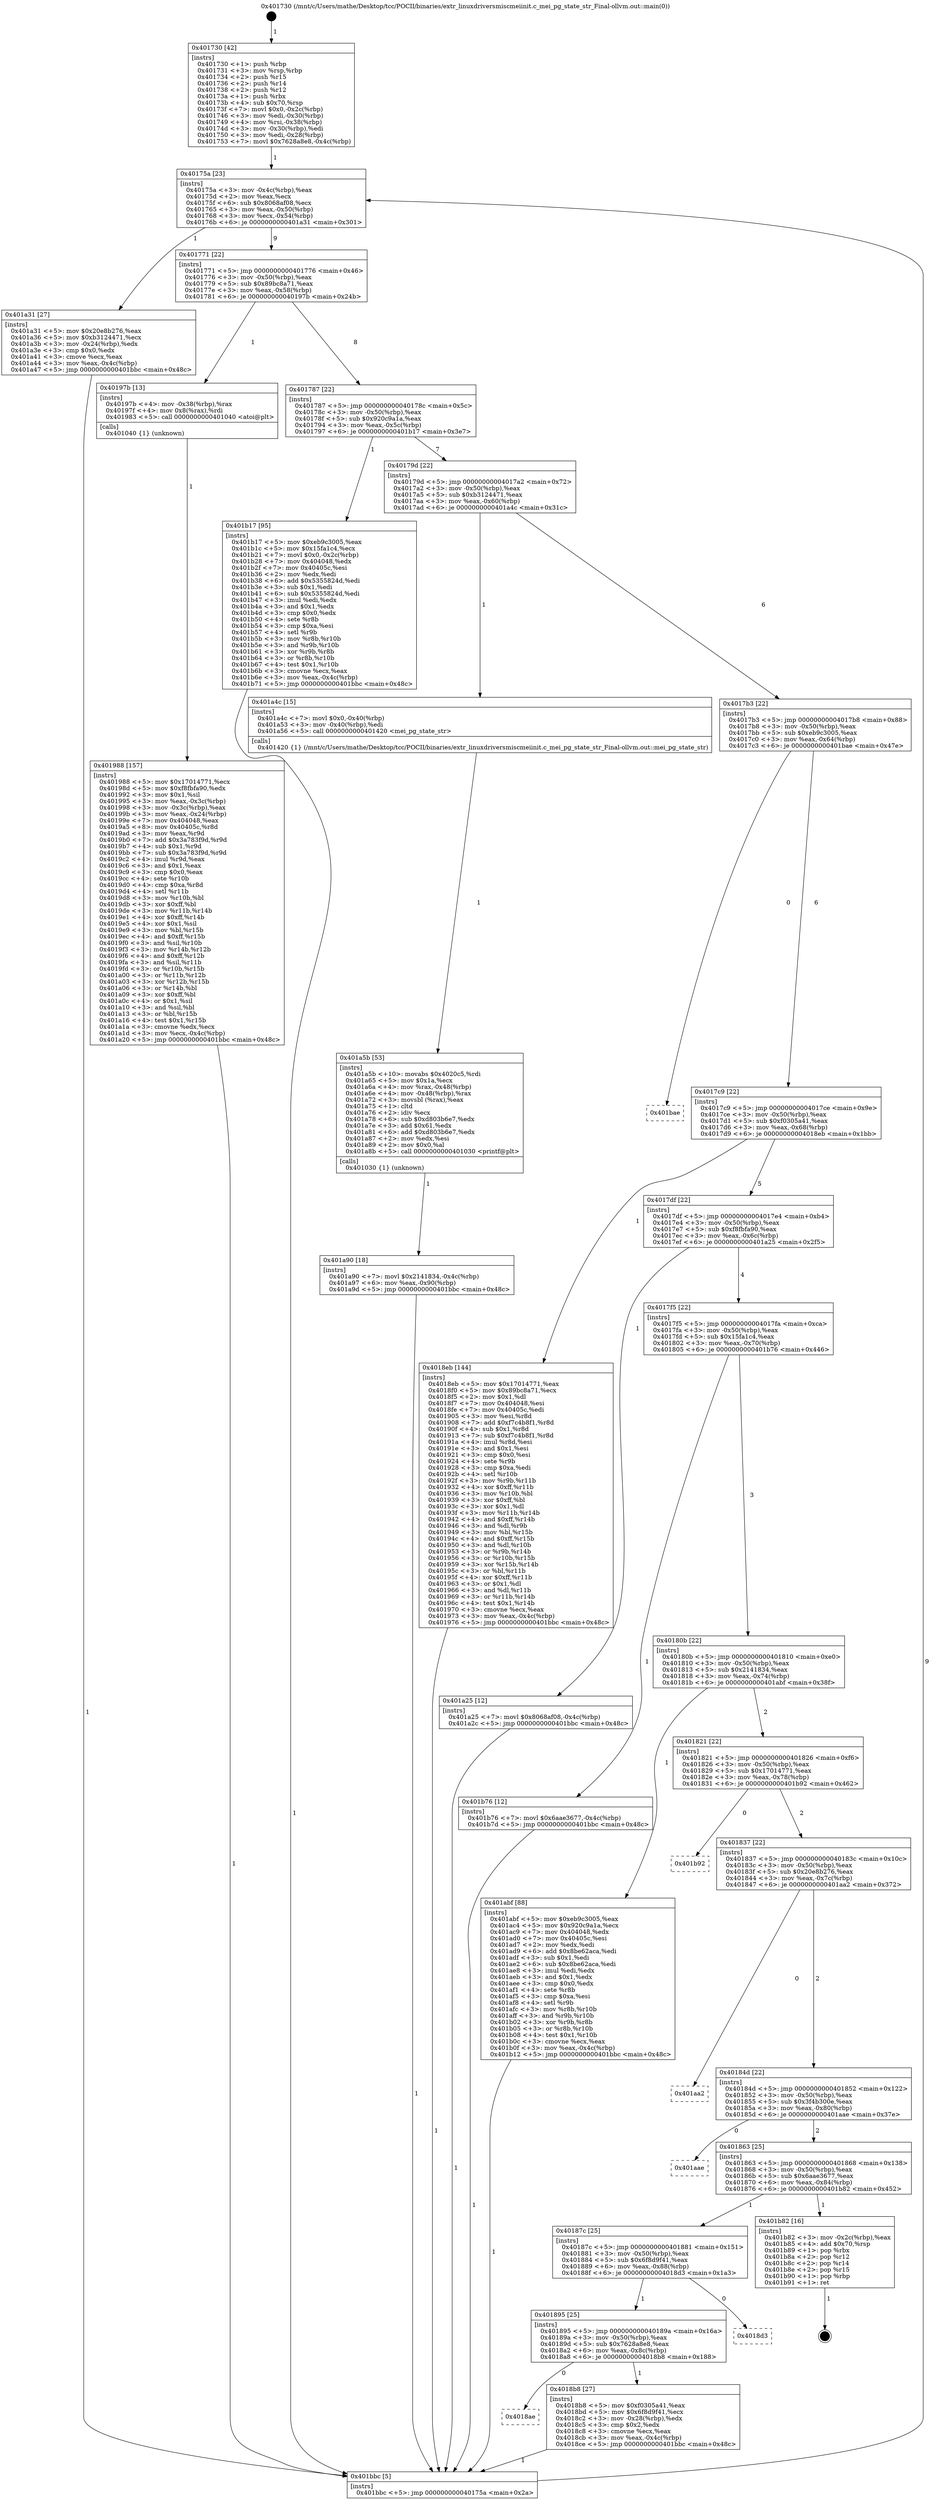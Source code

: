 digraph "0x401730" {
  label = "0x401730 (/mnt/c/Users/mathe/Desktop/tcc/POCII/binaries/extr_linuxdriversmiscmeiinit.c_mei_pg_state_str_Final-ollvm.out::main(0))"
  labelloc = "t"
  node[shape=record]

  Entry [label="",width=0.3,height=0.3,shape=circle,fillcolor=black,style=filled]
  "0x40175a" [label="{
     0x40175a [23]\l
     | [instrs]\l
     &nbsp;&nbsp;0x40175a \<+3\>: mov -0x4c(%rbp),%eax\l
     &nbsp;&nbsp;0x40175d \<+2\>: mov %eax,%ecx\l
     &nbsp;&nbsp;0x40175f \<+6\>: sub $0x8068af08,%ecx\l
     &nbsp;&nbsp;0x401765 \<+3\>: mov %eax,-0x50(%rbp)\l
     &nbsp;&nbsp;0x401768 \<+3\>: mov %ecx,-0x54(%rbp)\l
     &nbsp;&nbsp;0x40176b \<+6\>: je 0000000000401a31 \<main+0x301\>\l
  }"]
  "0x401a31" [label="{
     0x401a31 [27]\l
     | [instrs]\l
     &nbsp;&nbsp;0x401a31 \<+5\>: mov $0x20e8b276,%eax\l
     &nbsp;&nbsp;0x401a36 \<+5\>: mov $0xb3124471,%ecx\l
     &nbsp;&nbsp;0x401a3b \<+3\>: mov -0x24(%rbp),%edx\l
     &nbsp;&nbsp;0x401a3e \<+3\>: cmp $0x0,%edx\l
     &nbsp;&nbsp;0x401a41 \<+3\>: cmove %ecx,%eax\l
     &nbsp;&nbsp;0x401a44 \<+3\>: mov %eax,-0x4c(%rbp)\l
     &nbsp;&nbsp;0x401a47 \<+5\>: jmp 0000000000401bbc \<main+0x48c\>\l
  }"]
  "0x401771" [label="{
     0x401771 [22]\l
     | [instrs]\l
     &nbsp;&nbsp;0x401771 \<+5\>: jmp 0000000000401776 \<main+0x46\>\l
     &nbsp;&nbsp;0x401776 \<+3\>: mov -0x50(%rbp),%eax\l
     &nbsp;&nbsp;0x401779 \<+5\>: sub $0x89bc8a71,%eax\l
     &nbsp;&nbsp;0x40177e \<+3\>: mov %eax,-0x58(%rbp)\l
     &nbsp;&nbsp;0x401781 \<+6\>: je 000000000040197b \<main+0x24b\>\l
  }"]
  Exit [label="",width=0.3,height=0.3,shape=circle,fillcolor=black,style=filled,peripheries=2]
  "0x40197b" [label="{
     0x40197b [13]\l
     | [instrs]\l
     &nbsp;&nbsp;0x40197b \<+4\>: mov -0x38(%rbp),%rax\l
     &nbsp;&nbsp;0x40197f \<+4\>: mov 0x8(%rax),%rdi\l
     &nbsp;&nbsp;0x401983 \<+5\>: call 0000000000401040 \<atoi@plt\>\l
     | [calls]\l
     &nbsp;&nbsp;0x401040 \{1\} (unknown)\l
  }"]
  "0x401787" [label="{
     0x401787 [22]\l
     | [instrs]\l
     &nbsp;&nbsp;0x401787 \<+5\>: jmp 000000000040178c \<main+0x5c\>\l
     &nbsp;&nbsp;0x40178c \<+3\>: mov -0x50(%rbp),%eax\l
     &nbsp;&nbsp;0x40178f \<+5\>: sub $0x920c9a1a,%eax\l
     &nbsp;&nbsp;0x401794 \<+3\>: mov %eax,-0x5c(%rbp)\l
     &nbsp;&nbsp;0x401797 \<+6\>: je 0000000000401b17 \<main+0x3e7\>\l
  }"]
  "0x401a90" [label="{
     0x401a90 [18]\l
     | [instrs]\l
     &nbsp;&nbsp;0x401a90 \<+7\>: movl $0x2141834,-0x4c(%rbp)\l
     &nbsp;&nbsp;0x401a97 \<+6\>: mov %eax,-0x90(%rbp)\l
     &nbsp;&nbsp;0x401a9d \<+5\>: jmp 0000000000401bbc \<main+0x48c\>\l
  }"]
  "0x401b17" [label="{
     0x401b17 [95]\l
     | [instrs]\l
     &nbsp;&nbsp;0x401b17 \<+5\>: mov $0xeb9c3005,%eax\l
     &nbsp;&nbsp;0x401b1c \<+5\>: mov $0x15fa1c4,%ecx\l
     &nbsp;&nbsp;0x401b21 \<+7\>: movl $0x0,-0x2c(%rbp)\l
     &nbsp;&nbsp;0x401b28 \<+7\>: mov 0x404048,%edx\l
     &nbsp;&nbsp;0x401b2f \<+7\>: mov 0x40405c,%esi\l
     &nbsp;&nbsp;0x401b36 \<+2\>: mov %edx,%edi\l
     &nbsp;&nbsp;0x401b38 \<+6\>: add $0x5355824d,%edi\l
     &nbsp;&nbsp;0x401b3e \<+3\>: sub $0x1,%edi\l
     &nbsp;&nbsp;0x401b41 \<+6\>: sub $0x5355824d,%edi\l
     &nbsp;&nbsp;0x401b47 \<+3\>: imul %edi,%edx\l
     &nbsp;&nbsp;0x401b4a \<+3\>: and $0x1,%edx\l
     &nbsp;&nbsp;0x401b4d \<+3\>: cmp $0x0,%edx\l
     &nbsp;&nbsp;0x401b50 \<+4\>: sete %r8b\l
     &nbsp;&nbsp;0x401b54 \<+3\>: cmp $0xa,%esi\l
     &nbsp;&nbsp;0x401b57 \<+4\>: setl %r9b\l
     &nbsp;&nbsp;0x401b5b \<+3\>: mov %r8b,%r10b\l
     &nbsp;&nbsp;0x401b5e \<+3\>: and %r9b,%r10b\l
     &nbsp;&nbsp;0x401b61 \<+3\>: xor %r9b,%r8b\l
     &nbsp;&nbsp;0x401b64 \<+3\>: or %r8b,%r10b\l
     &nbsp;&nbsp;0x401b67 \<+4\>: test $0x1,%r10b\l
     &nbsp;&nbsp;0x401b6b \<+3\>: cmovne %ecx,%eax\l
     &nbsp;&nbsp;0x401b6e \<+3\>: mov %eax,-0x4c(%rbp)\l
     &nbsp;&nbsp;0x401b71 \<+5\>: jmp 0000000000401bbc \<main+0x48c\>\l
  }"]
  "0x40179d" [label="{
     0x40179d [22]\l
     | [instrs]\l
     &nbsp;&nbsp;0x40179d \<+5\>: jmp 00000000004017a2 \<main+0x72\>\l
     &nbsp;&nbsp;0x4017a2 \<+3\>: mov -0x50(%rbp),%eax\l
     &nbsp;&nbsp;0x4017a5 \<+5\>: sub $0xb3124471,%eax\l
     &nbsp;&nbsp;0x4017aa \<+3\>: mov %eax,-0x60(%rbp)\l
     &nbsp;&nbsp;0x4017ad \<+6\>: je 0000000000401a4c \<main+0x31c\>\l
  }"]
  "0x401a5b" [label="{
     0x401a5b [53]\l
     | [instrs]\l
     &nbsp;&nbsp;0x401a5b \<+10\>: movabs $0x4020c5,%rdi\l
     &nbsp;&nbsp;0x401a65 \<+5\>: mov $0x1a,%ecx\l
     &nbsp;&nbsp;0x401a6a \<+4\>: mov %rax,-0x48(%rbp)\l
     &nbsp;&nbsp;0x401a6e \<+4\>: mov -0x48(%rbp),%rax\l
     &nbsp;&nbsp;0x401a72 \<+3\>: movsbl (%rax),%eax\l
     &nbsp;&nbsp;0x401a75 \<+1\>: cltd\l
     &nbsp;&nbsp;0x401a76 \<+2\>: idiv %ecx\l
     &nbsp;&nbsp;0x401a78 \<+6\>: sub $0xd803b6e7,%edx\l
     &nbsp;&nbsp;0x401a7e \<+3\>: add $0x61,%edx\l
     &nbsp;&nbsp;0x401a81 \<+6\>: add $0xd803b6e7,%edx\l
     &nbsp;&nbsp;0x401a87 \<+2\>: mov %edx,%esi\l
     &nbsp;&nbsp;0x401a89 \<+2\>: mov $0x0,%al\l
     &nbsp;&nbsp;0x401a8b \<+5\>: call 0000000000401030 \<printf@plt\>\l
     | [calls]\l
     &nbsp;&nbsp;0x401030 \{1\} (unknown)\l
  }"]
  "0x401a4c" [label="{
     0x401a4c [15]\l
     | [instrs]\l
     &nbsp;&nbsp;0x401a4c \<+7\>: movl $0x0,-0x40(%rbp)\l
     &nbsp;&nbsp;0x401a53 \<+3\>: mov -0x40(%rbp),%edi\l
     &nbsp;&nbsp;0x401a56 \<+5\>: call 0000000000401420 \<mei_pg_state_str\>\l
     | [calls]\l
     &nbsp;&nbsp;0x401420 \{1\} (/mnt/c/Users/mathe/Desktop/tcc/POCII/binaries/extr_linuxdriversmiscmeiinit.c_mei_pg_state_str_Final-ollvm.out::mei_pg_state_str)\l
  }"]
  "0x4017b3" [label="{
     0x4017b3 [22]\l
     | [instrs]\l
     &nbsp;&nbsp;0x4017b3 \<+5\>: jmp 00000000004017b8 \<main+0x88\>\l
     &nbsp;&nbsp;0x4017b8 \<+3\>: mov -0x50(%rbp),%eax\l
     &nbsp;&nbsp;0x4017bb \<+5\>: sub $0xeb9c3005,%eax\l
     &nbsp;&nbsp;0x4017c0 \<+3\>: mov %eax,-0x64(%rbp)\l
     &nbsp;&nbsp;0x4017c3 \<+6\>: je 0000000000401bae \<main+0x47e\>\l
  }"]
  "0x401988" [label="{
     0x401988 [157]\l
     | [instrs]\l
     &nbsp;&nbsp;0x401988 \<+5\>: mov $0x17014771,%ecx\l
     &nbsp;&nbsp;0x40198d \<+5\>: mov $0xf8fbfa90,%edx\l
     &nbsp;&nbsp;0x401992 \<+3\>: mov $0x1,%sil\l
     &nbsp;&nbsp;0x401995 \<+3\>: mov %eax,-0x3c(%rbp)\l
     &nbsp;&nbsp;0x401998 \<+3\>: mov -0x3c(%rbp),%eax\l
     &nbsp;&nbsp;0x40199b \<+3\>: mov %eax,-0x24(%rbp)\l
     &nbsp;&nbsp;0x40199e \<+7\>: mov 0x404048,%eax\l
     &nbsp;&nbsp;0x4019a5 \<+8\>: mov 0x40405c,%r8d\l
     &nbsp;&nbsp;0x4019ad \<+3\>: mov %eax,%r9d\l
     &nbsp;&nbsp;0x4019b0 \<+7\>: add $0x3a783f9d,%r9d\l
     &nbsp;&nbsp;0x4019b7 \<+4\>: sub $0x1,%r9d\l
     &nbsp;&nbsp;0x4019bb \<+7\>: sub $0x3a783f9d,%r9d\l
     &nbsp;&nbsp;0x4019c2 \<+4\>: imul %r9d,%eax\l
     &nbsp;&nbsp;0x4019c6 \<+3\>: and $0x1,%eax\l
     &nbsp;&nbsp;0x4019c9 \<+3\>: cmp $0x0,%eax\l
     &nbsp;&nbsp;0x4019cc \<+4\>: sete %r10b\l
     &nbsp;&nbsp;0x4019d0 \<+4\>: cmp $0xa,%r8d\l
     &nbsp;&nbsp;0x4019d4 \<+4\>: setl %r11b\l
     &nbsp;&nbsp;0x4019d8 \<+3\>: mov %r10b,%bl\l
     &nbsp;&nbsp;0x4019db \<+3\>: xor $0xff,%bl\l
     &nbsp;&nbsp;0x4019de \<+3\>: mov %r11b,%r14b\l
     &nbsp;&nbsp;0x4019e1 \<+4\>: xor $0xff,%r14b\l
     &nbsp;&nbsp;0x4019e5 \<+4\>: xor $0x1,%sil\l
     &nbsp;&nbsp;0x4019e9 \<+3\>: mov %bl,%r15b\l
     &nbsp;&nbsp;0x4019ec \<+4\>: and $0xff,%r15b\l
     &nbsp;&nbsp;0x4019f0 \<+3\>: and %sil,%r10b\l
     &nbsp;&nbsp;0x4019f3 \<+3\>: mov %r14b,%r12b\l
     &nbsp;&nbsp;0x4019f6 \<+4\>: and $0xff,%r12b\l
     &nbsp;&nbsp;0x4019fa \<+3\>: and %sil,%r11b\l
     &nbsp;&nbsp;0x4019fd \<+3\>: or %r10b,%r15b\l
     &nbsp;&nbsp;0x401a00 \<+3\>: or %r11b,%r12b\l
     &nbsp;&nbsp;0x401a03 \<+3\>: xor %r12b,%r15b\l
     &nbsp;&nbsp;0x401a06 \<+3\>: or %r14b,%bl\l
     &nbsp;&nbsp;0x401a09 \<+3\>: xor $0xff,%bl\l
     &nbsp;&nbsp;0x401a0c \<+4\>: or $0x1,%sil\l
     &nbsp;&nbsp;0x401a10 \<+3\>: and %sil,%bl\l
     &nbsp;&nbsp;0x401a13 \<+3\>: or %bl,%r15b\l
     &nbsp;&nbsp;0x401a16 \<+4\>: test $0x1,%r15b\l
     &nbsp;&nbsp;0x401a1a \<+3\>: cmovne %edx,%ecx\l
     &nbsp;&nbsp;0x401a1d \<+3\>: mov %ecx,-0x4c(%rbp)\l
     &nbsp;&nbsp;0x401a20 \<+5\>: jmp 0000000000401bbc \<main+0x48c\>\l
  }"]
  "0x401bae" [label="{
     0x401bae\l
  }", style=dashed]
  "0x4017c9" [label="{
     0x4017c9 [22]\l
     | [instrs]\l
     &nbsp;&nbsp;0x4017c9 \<+5\>: jmp 00000000004017ce \<main+0x9e\>\l
     &nbsp;&nbsp;0x4017ce \<+3\>: mov -0x50(%rbp),%eax\l
     &nbsp;&nbsp;0x4017d1 \<+5\>: sub $0xf0305a41,%eax\l
     &nbsp;&nbsp;0x4017d6 \<+3\>: mov %eax,-0x68(%rbp)\l
     &nbsp;&nbsp;0x4017d9 \<+6\>: je 00000000004018eb \<main+0x1bb\>\l
  }"]
  "0x401730" [label="{
     0x401730 [42]\l
     | [instrs]\l
     &nbsp;&nbsp;0x401730 \<+1\>: push %rbp\l
     &nbsp;&nbsp;0x401731 \<+3\>: mov %rsp,%rbp\l
     &nbsp;&nbsp;0x401734 \<+2\>: push %r15\l
     &nbsp;&nbsp;0x401736 \<+2\>: push %r14\l
     &nbsp;&nbsp;0x401738 \<+2\>: push %r12\l
     &nbsp;&nbsp;0x40173a \<+1\>: push %rbx\l
     &nbsp;&nbsp;0x40173b \<+4\>: sub $0x70,%rsp\l
     &nbsp;&nbsp;0x40173f \<+7\>: movl $0x0,-0x2c(%rbp)\l
     &nbsp;&nbsp;0x401746 \<+3\>: mov %edi,-0x30(%rbp)\l
     &nbsp;&nbsp;0x401749 \<+4\>: mov %rsi,-0x38(%rbp)\l
     &nbsp;&nbsp;0x40174d \<+3\>: mov -0x30(%rbp),%edi\l
     &nbsp;&nbsp;0x401750 \<+3\>: mov %edi,-0x28(%rbp)\l
     &nbsp;&nbsp;0x401753 \<+7\>: movl $0x7628a8e8,-0x4c(%rbp)\l
  }"]
  "0x4018eb" [label="{
     0x4018eb [144]\l
     | [instrs]\l
     &nbsp;&nbsp;0x4018eb \<+5\>: mov $0x17014771,%eax\l
     &nbsp;&nbsp;0x4018f0 \<+5\>: mov $0x89bc8a71,%ecx\l
     &nbsp;&nbsp;0x4018f5 \<+2\>: mov $0x1,%dl\l
     &nbsp;&nbsp;0x4018f7 \<+7\>: mov 0x404048,%esi\l
     &nbsp;&nbsp;0x4018fe \<+7\>: mov 0x40405c,%edi\l
     &nbsp;&nbsp;0x401905 \<+3\>: mov %esi,%r8d\l
     &nbsp;&nbsp;0x401908 \<+7\>: add $0xf7c4b8f1,%r8d\l
     &nbsp;&nbsp;0x40190f \<+4\>: sub $0x1,%r8d\l
     &nbsp;&nbsp;0x401913 \<+7\>: sub $0xf7c4b8f1,%r8d\l
     &nbsp;&nbsp;0x40191a \<+4\>: imul %r8d,%esi\l
     &nbsp;&nbsp;0x40191e \<+3\>: and $0x1,%esi\l
     &nbsp;&nbsp;0x401921 \<+3\>: cmp $0x0,%esi\l
     &nbsp;&nbsp;0x401924 \<+4\>: sete %r9b\l
     &nbsp;&nbsp;0x401928 \<+3\>: cmp $0xa,%edi\l
     &nbsp;&nbsp;0x40192b \<+4\>: setl %r10b\l
     &nbsp;&nbsp;0x40192f \<+3\>: mov %r9b,%r11b\l
     &nbsp;&nbsp;0x401932 \<+4\>: xor $0xff,%r11b\l
     &nbsp;&nbsp;0x401936 \<+3\>: mov %r10b,%bl\l
     &nbsp;&nbsp;0x401939 \<+3\>: xor $0xff,%bl\l
     &nbsp;&nbsp;0x40193c \<+3\>: xor $0x1,%dl\l
     &nbsp;&nbsp;0x40193f \<+3\>: mov %r11b,%r14b\l
     &nbsp;&nbsp;0x401942 \<+4\>: and $0xff,%r14b\l
     &nbsp;&nbsp;0x401946 \<+3\>: and %dl,%r9b\l
     &nbsp;&nbsp;0x401949 \<+3\>: mov %bl,%r15b\l
     &nbsp;&nbsp;0x40194c \<+4\>: and $0xff,%r15b\l
     &nbsp;&nbsp;0x401950 \<+3\>: and %dl,%r10b\l
     &nbsp;&nbsp;0x401953 \<+3\>: or %r9b,%r14b\l
     &nbsp;&nbsp;0x401956 \<+3\>: or %r10b,%r15b\l
     &nbsp;&nbsp;0x401959 \<+3\>: xor %r15b,%r14b\l
     &nbsp;&nbsp;0x40195c \<+3\>: or %bl,%r11b\l
     &nbsp;&nbsp;0x40195f \<+4\>: xor $0xff,%r11b\l
     &nbsp;&nbsp;0x401963 \<+3\>: or $0x1,%dl\l
     &nbsp;&nbsp;0x401966 \<+3\>: and %dl,%r11b\l
     &nbsp;&nbsp;0x401969 \<+3\>: or %r11b,%r14b\l
     &nbsp;&nbsp;0x40196c \<+4\>: test $0x1,%r14b\l
     &nbsp;&nbsp;0x401970 \<+3\>: cmovne %ecx,%eax\l
     &nbsp;&nbsp;0x401973 \<+3\>: mov %eax,-0x4c(%rbp)\l
     &nbsp;&nbsp;0x401976 \<+5\>: jmp 0000000000401bbc \<main+0x48c\>\l
  }"]
  "0x4017df" [label="{
     0x4017df [22]\l
     | [instrs]\l
     &nbsp;&nbsp;0x4017df \<+5\>: jmp 00000000004017e4 \<main+0xb4\>\l
     &nbsp;&nbsp;0x4017e4 \<+3\>: mov -0x50(%rbp),%eax\l
     &nbsp;&nbsp;0x4017e7 \<+5\>: sub $0xf8fbfa90,%eax\l
     &nbsp;&nbsp;0x4017ec \<+3\>: mov %eax,-0x6c(%rbp)\l
     &nbsp;&nbsp;0x4017ef \<+6\>: je 0000000000401a25 \<main+0x2f5\>\l
  }"]
  "0x401bbc" [label="{
     0x401bbc [5]\l
     | [instrs]\l
     &nbsp;&nbsp;0x401bbc \<+5\>: jmp 000000000040175a \<main+0x2a\>\l
  }"]
  "0x401a25" [label="{
     0x401a25 [12]\l
     | [instrs]\l
     &nbsp;&nbsp;0x401a25 \<+7\>: movl $0x8068af08,-0x4c(%rbp)\l
     &nbsp;&nbsp;0x401a2c \<+5\>: jmp 0000000000401bbc \<main+0x48c\>\l
  }"]
  "0x4017f5" [label="{
     0x4017f5 [22]\l
     | [instrs]\l
     &nbsp;&nbsp;0x4017f5 \<+5\>: jmp 00000000004017fa \<main+0xca\>\l
     &nbsp;&nbsp;0x4017fa \<+3\>: mov -0x50(%rbp),%eax\l
     &nbsp;&nbsp;0x4017fd \<+5\>: sub $0x15fa1c4,%eax\l
     &nbsp;&nbsp;0x401802 \<+3\>: mov %eax,-0x70(%rbp)\l
     &nbsp;&nbsp;0x401805 \<+6\>: je 0000000000401b76 \<main+0x446\>\l
  }"]
  "0x4018ae" [label="{
     0x4018ae\l
  }", style=dashed]
  "0x401b76" [label="{
     0x401b76 [12]\l
     | [instrs]\l
     &nbsp;&nbsp;0x401b76 \<+7\>: movl $0x6aae3677,-0x4c(%rbp)\l
     &nbsp;&nbsp;0x401b7d \<+5\>: jmp 0000000000401bbc \<main+0x48c\>\l
  }"]
  "0x40180b" [label="{
     0x40180b [22]\l
     | [instrs]\l
     &nbsp;&nbsp;0x40180b \<+5\>: jmp 0000000000401810 \<main+0xe0\>\l
     &nbsp;&nbsp;0x401810 \<+3\>: mov -0x50(%rbp),%eax\l
     &nbsp;&nbsp;0x401813 \<+5\>: sub $0x2141834,%eax\l
     &nbsp;&nbsp;0x401818 \<+3\>: mov %eax,-0x74(%rbp)\l
     &nbsp;&nbsp;0x40181b \<+6\>: je 0000000000401abf \<main+0x38f\>\l
  }"]
  "0x4018b8" [label="{
     0x4018b8 [27]\l
     | [instrs]\l
     &nbsp;&nbsp;0x4018b8 \<+5\>: mov $0xf0305a41,%eax\l
     &nbsp;&nbsp;0x4018bd \<+5\>: mov $0x6f8d9f41,%ecx\l
     &nbsp;&nbsp;0x4018c2 \<+3\>: mov -0x28(%rbp),%edx\l
     &nbsp;&nbsp;0x4018c5 \<+3\>: cmp $0x2,%edx\l
     &nbsp;&nbsp;0x4018c8 \<+3\>: cmovne %ecx,%eax\l
     &nbsp;&nbsp;0x4018cb \<+3\>: mov %eax,-0x4c(%rbp)\l
     &nbsp;&nbsp;0x4018ce \<+5\>: jmp 0000000000401bbc \<main+0x48c\>\l
  }"]
  "0x401abf" [label="{
     0x401abf [88]\l
     | [instrs]\l
     &nbsp;&nbsp;0x401abf \<+5\>: mov $0xeb9c3005,%eax\l
     &nbsp;&nbsp;0x401ac4 \<+5\>: mov $0x920c9a1a,%ecx\l
     &nbsp;&nbsp;0x401ac9 \<+7\>: mov 0x404048,%edx\l
     &nbsp;&nbsp;0x401ad0 \<+7\>: mov 0x40405c,%esi\l
     &nbsp;&nbsp;0x401ad7 \<+2\>: mov %edx,%edi\l
     &nbsp;&nbsp;0x401ad9 \<+6\>: add $0x8be62aca,%edi\l
     &nbsp;&nbsp;0x401adf \<+3\>: sub $0x1,%edi\l
     &nbsp;&nbsp;0x401ae2 \<+6\>: sub $0x8be62aca,%edi\l
     &nbsp;&nbsp;0x401ae8 \<+3\>: imul %edi,%edx\l
     &nbsp;&nbsp;0x401aeb \<+3\>: and $0x1,%edx\l
     &nbsp;&nbsp;0x401aee \<+3\>: cmp $0x0,%edx\l
     &nbsp;&nbsp;0x401af1 \<+4\>: sete %r8b\l
     &nbsp;&nbsp;0x401af5 \<+3\>: cmp $0xa,%esi\l
     &nbsp;&nbsp;0x401af8 \<+4\>: setl %r9b\l
     &nbsp;&nbsp;0x401afc \<+3\>: mov %r8b,%r10b\l
     &nbsp;&nbsp;0x401aff \<+3\>: and %r9b,%r10b\l
     &nbsp;&nbsp;0x401b02 \<+3\>: xor %r9b,%r8b\l
     &nbsp;&nbsp;0x401b05 \<+3\>: or %r8b,%r10b\l
     &nbsp;&nbsp;0x401b08 \<+4\>: test $0x1,%r10b\l
     &nbsp;&nbsp;0x401b0c \<+3\>: cmovne %ecx,%eax\l
     &nbsp;&nbsp;0x401b0f \<+3\>: mov %eax,-0x4c(%rbp)\l
     &nbsp;&nbsp;0x401b12 \<+5\>: jmp 0000000000401bbc \<main+0x48c\>\l
  }"]
  "0x401821" [label="{
     0x401821 [22]\l
     | [instrs]\l
     &nbsp;&nbsp;0x401821 \<+5\>: jmp 0000000000401826 \<main+0xf6\>\l
     &nbsp;&nbsp;0x401826 \<+3\>: mov -0x50(%rbp),%eax\l
     &nbsp;&nbsp;0x401829 \<+5\>: sub $0x17014771,%eax\l
     &nbsp;&nbsp;0x40182e \<+3\>: mov %eax,-0x78(%rbp)\l
     &nbsp;&nbsp;0x401831 \<+6\>: je 0000000000401b92 \<main+0x462\>\l
  }"]
  "0x401895" [label="{
     0x401895 [25]\l
     | [instrs]\l
     &nbsp;&nbsp;0x401895 \<+5\>: jmp 000000000040189a \<main+0x16a\>\l
     &nbsp;&nbsp;0x40189a \<+3\>: mov -0x50(%rbp),%eax\l
     &nbsp;&nbsp;0x40189d \<+5\>: sub $0x7628a8e8,%eax\l
     &nbsp;&nbsp;0x4018a2 \<+6\>: mov %eax,-0x8c(%rbp)\l
     &nbsp;&nbsp;0x4018a8 \<+6\>: je 00000000004018b8 \<main+0x188\>\l
  }"]
  "0x401b92" [label="{
     0x401b92\l
  }", style=dashed]
  "0x401837" [label="{
     0x401837 [22]\l
     | [instrs]\l
     &nbsp;&nbsp;0x401837 \<+5\>: jmp 000000000040183c \<main+0x10c\>\l
     &nbsp;&nbsp;0x40183c \<+3\>: mov -0x50(%rbp),%eax\l
     &nbsp;&nbsp;0x40183f \<+5\>: sub $0x20e8b276,%eax\l
     &nbsp;&nbsp;0x401844 \<+3\>: mov %eax,-0x7c(%rbp)\l
     &nbsp;&nbsp;0x401847 \<+6\>: je 0000000000401aa2 \<main+0x372\>\l
  }"]
  "0x4018d3" [label="{
     0x4018d3\l
  }", style=dashed]
  "0x401aa2" [label="{
     0x401aa2\l
  }", style=dashed]
  "0x40184d" [label="{
     0x40184d [22]\l
     | [instrs]\l
     &nbsp;&nbsp;0x40184d \<+5\>: jmp 0000000000401852 \<main+0x122\>\l
     &nbsp;&nbsp;0x401852 \<+3\>: mov -0x50(%rbp),%eax\l
     &nbsp;&nbsp;0x401855 \<+5\>: sub $0x3f4b300e,%eax\l
     &nbsp;&nbsp;0x40185a \<+3\>: mov %eax,-0x80(%rbp)\l
     &nbsp;&nbsp;0x40185d \<+6\>: je 0000000000401aae \<main+0x37e\>\l
  }"]
  "0x40187c" [label="{
     0x40187c [25]\l
     | [instrs]\l
     &nbsp;&nbsp;0x40187c \<+5\>: jmp 0000000000401881 \<main+0x151\>\l
     &nbsp;&nbsp;0x401881 \<+3\>: mov -0x50(%rbp),%eax\l
     &nbsp;&nbsp;0x401884 \<+5\>: sub $0x6f8d9f41,%eax\l
     &nbsp;&nbsp;0x401889 \<+6\>: mov %eax,-0x88(%rbp)\l
     &nbsp;&nbsp;0x40188f \<+6\>: je 00000000004018d3 \<main+0x1a3\>\l
  }"]
  "0x401aae" [label="{
     0x401aae\l
  }", style=dashed]
  "0x401863" [label="{
     0x401863 [25]\l
     | [instrs]\l
     &nbsp;&nbsp;0x401863 \<+5\>: jmp 0000000000401868 \<main+0x138\>\l
     &nbsp;&nbsp;0x401868 \<+3\>: mov -0x50(%rbp),%eax\l
     &nbsp;&nbsp;0x40186b \<+5\>: sub $0x6aae3677,%eax\l
     &nbsp;&nbsp;0x401870 \<+6\>: mov %eax,-0x84(%rbp)\l
     &nbsp;&nbsp;0x401876 \<+6\>: je 0000000000401b82 \<main+0x452\>\l
  }"]
  "0x401b82" [label="{
     0x401b82 [16]\l
     | [instrs]\l
     &nbsp;&nbsp;0x401b82 \<+3\>: mov -0x2c(%rbp),%eax\l
     &nbsp;&nbsp;0x401b85 \<+4\>: add $0x70,%rsp\l
     &nbsp;&nbsp;0x401b89 \<+1\>: pop %rbx\l
     &nbsp;&nbsp;0x401b8a \<+2\>: pop %r12\l
     &nbsp;&nbsp;0x401b8c \<+2\>: pop %r14\l
     &nbsp;&nbsp;0x401b8e \<+2\>: pop %r15\l
     &nbsp;&nbsp;0x401b90 \<+1\>: pop %rbp\l
     &nbsp;&nbsp;0x401b91 \<+1\>: ret\l
  }"]
  Entry -> "0x401730" [label=" 1"]
  "0x40175a" -> "0x401a31" [label=" 1"]
  "0x40175a" -> "0x401771" [label=" 9"]
  "0x401b82" -> Exit [label=" 1"]
  "0x401771" -> "0x40197b" [label=" 1"]
  "0x401771" -> "0x401787" [label=" 8"]
  "0x401b76" -> "0x401bbc" [label=" 1"]
  "0x401787" -> "0x401b17" [label=" 1"]
  "0x401787" -> "0x40179d" [label=" 7"]
  "0x401b17" -> "0x401bbc" [label=" 1"]
  "0x40179d" -> "0x401a4c" [label=" 1"]
  "0x40179d" -> "0x4017b3" [label=" 6"]
  "0x401abf" -> "0x401bbc" [label=" 1"]
  "0x4017b3" -> "0x401bae" [label=" 0"]
  "0x4017b3" -> "0x4017c9" [label=" 6"]
  "0x401a90" -> "0x401bbc" [label=" 1"]
  "0x4017c9" -> "0x4018eb" [label=" 1"]
  "0x4017c9" -> "0x4017df" [label=" 5"]
  "0x401a5b" -> "0x401a90" [label=" 1"]
  "0x4017df" -> "0x401a25" [label=" 1"]
  "0x4017df" -> "0x4017f5" [label=" 4"]
  "0x401a4c" -> "0x401a5b" [label=" 1"]
  "0x4017f5" -> "0x401b76" [label=" 1"]
  "0x4017f5" -> "0x40180b" [label=" 3"]
  "0x401a31" -> "0x401bbc" [label=" 1"]
  "0x40180b" -> "0x401abf" [label=" 1"]
  "0x40180b" -> "0x401821" [label=" 2"]
  "0x401a25" -> "0x401bbc" [label=" 1"]
  "0x401821" -> "0x401b92" [label=" 0"]
  "0x401821" -> "0x401837" [label=" 2"]
  "0x40197b" -> "0x401988" [label=" 1"]
  "0x401837" -> "0x401aa2" [label=" 0"]
  "0x401837" -> "0x40184d" [label=" 2"]
  "0x4018eb" -> "0x401bbc" [label=" 1"]
  "0x40184d" -> "0x401aae" [label=" 0"]
  "0x40184d" -> "0x401863" [label=" 2"]
  "0x401730" -> "0x40175a" [label=" 1"]
  "0x401863" -> "0x401b82" [label=" 1"]
  "0x401863" -> "0x40187c" [label=" 1"]
  "0x401bbc" -> "0x40175a" [label=" 9"]
  "0x40187c" -> "0x4018d3" [label=" 0"]
  "0x40187c" -> "0x401895" [label=" 1"]
  "0x401988" -> "0x401bbc" [label=" 1"]
  "0x401895" -> "0x4018b8" [label=" 1"]
  "0x401895" -> "0x4018ae" [label=" 0"]
  "0x4018b8" -> "0x401bbc" [label=" 1"]
}
